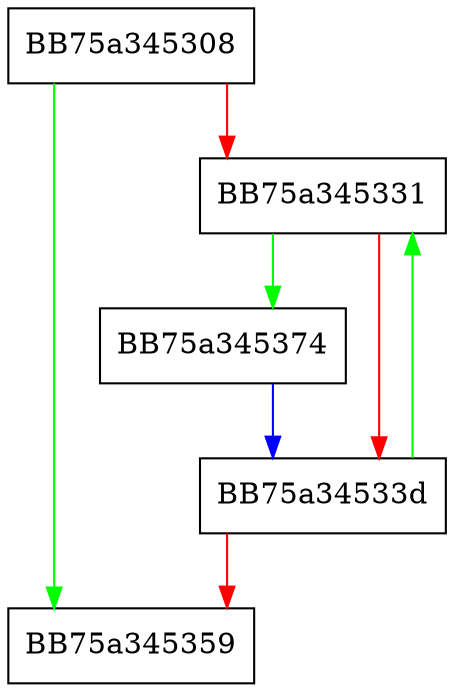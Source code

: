 digraph clear_loop_flags_tsw {
  node [shape="box"];
  graph [splines=ortho];
  BB75a345308 -> BB75a345359 [color="green"];
  BB75a345308 -> BB75a345331 [color="red"];
  BB75a345331 -> BB75a345374 [color="green"];
  BB75a345331 -> BB75a34533d [color="red"];
  BB75a34533d -> BB75a345331 [color="green"];
  BB75a34533d -> BB75a345359 [color="red"];
  BB75a345374 -> BB75a34533d [color="blue"];
}